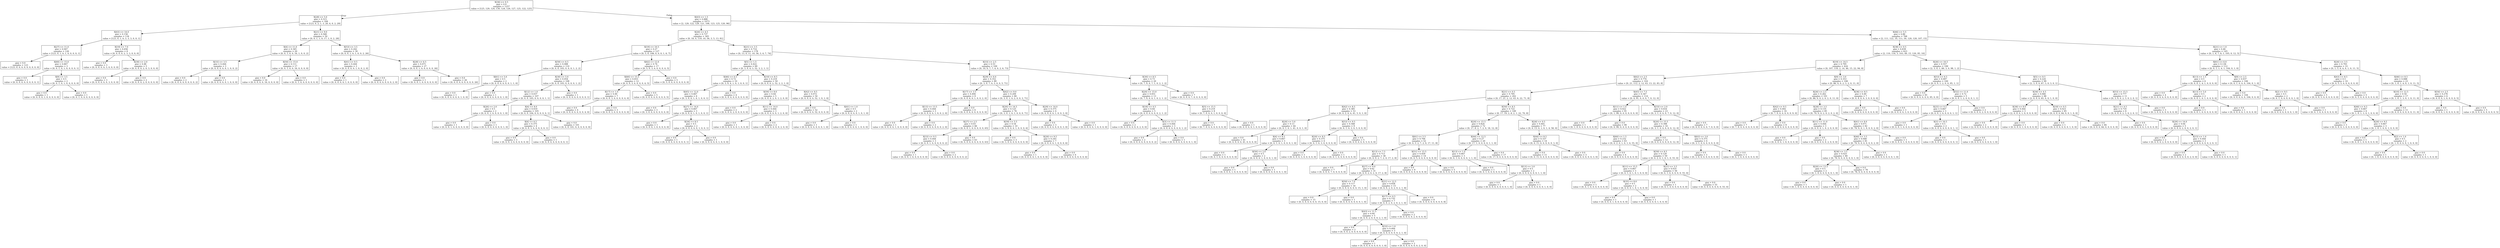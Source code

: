 digraph Tree {
node [shape=box] ;
0 [label="X[36] <= 0.5\ngini = 0.9\nsamples = 1257\nvalue = [125, 129, 124, 130, 124, 126, 127, 125, 122, 125]"] ;
1 [label="X[28] <= 5.0\ngini = 0.515\nsamples = 184\nvalue = [123, 0, 2, 1, 3, 20, 4, 0, 2, 29]"] ;
0 -> 1 [labeldistance=2.5, labelangle=45, headlabel="True"] ;
2 [label="X[43] <= 14.0\ngini = 0.156\nsamples = 134\nvalue = [123, 0, 1, 0, 3, 3, 3, 0, 0, 1]"] ;
1 -> 2 ;
3 [label="X[27] <= 11.0\ngini = 0.047\nsamples = 126\nvalue = [123, 0, 1, 0, 1, 0, 0, 0, 0, 1]"] ;
2 -> 3 ;
4 [label="gini = 0.0\nsamples = 123\nvalue = [123, 0, 0, 0, 0, 0, 0, 0, 0, 0]"] ;
3 -> 4 ;
5 [label="X[60] <= 15.0\ngini = 0.667\nsamples = 3\nvalue = [0, 0, 1, 0, 1, 0, 0, 0, 0, 1]"] ;
3 -> 5 ;
6 [label="gini = 0.0\nsamples = 1\nvalue = [0, 0, 0, 0, 0, 0, 0, 0, 0, 1]"] ;
5 -> 6 ;
7 [label="X[9] <= 3.5\ngini = 0.5\nsamples = 2\nvalue = [0, 0, 1, 0, 1, 0, 0, 0, 0, 0]"] ;
5 -> 7 ;
8 [label="gini = 0.0\nsamples = 1\nvalue = [0, 0, 0, 0, 1, 0, 0, 0, 0, 0]"] ;
7 -> 8 ;
9 [label="gini = 0.0\nsamples = 1\nvalue = [0, 0, 1, 0, 0, 0, 0, 0, 0, 0]"] ;
7 -> 9 ;
10 [label="X[19] <= 7.0\ngini = 0.656\nsamples = 8\nvalue = [0, 0, 0, 0, 2, 3, 3, 0, 0, 0]"] ;
2 -> 10 ;
11 [label="gini = 0.0\nsamples = 3\nvalue = [0, 0, 0, 0, 0, 3, 0, 0, 0, 0]"] ;
10 -> 11 ;
12 [label="X[30] <= 2.0\ngini = 0.48\nsamples = 5\nvalue = [0, 0, 0, 0, 2, 0, 3, 0, 0, 0]"] ;
10 -> 12 ;
13 [label="gini = 0.0\nsamples = 3\nvalue = [0, 0, 0, 0, 0, 0, 3, 0, 0, 0]"] ;
12 -> 13 ;
14 [label="gini = 0.0\nsamples = 2\nvalue = [0, 0, 0, 0, 2, 0, 0, 0, 0, 0]"] ;
12 -> 14 ;
15 [label="X[21] <= 9.0\ngini = 0.568\nsamples = 50\nvalue = [0, 0, 1, 1, 0, 17, 1, 0, 2, 28]"] ;
1 -> 15 ;
16 [label="X[4] <= 11.0\ngini = 0.345\nsamples = 20\nvalue = [0, 0, 1, 0, 0, 16, 1, 0, 0, 2]"] ;
15 -> 16 ;
17 [label="X[33] <= 3.5\ngini = 0.444\nsamples = 3\nvalue = [0, 0, 0, 0, 0, 0, 1, 0, 0, 2]"] ;
16 -> 17 ;
18 [label="gini = 0.0\nsamples = 2\nvalue = [0, 0, 0, 0, 0, 0, 0, 0, 0, 2]"] ;
17 -> 18 ;
19 [label="gini = 0.0\nsamples = 1\nvalue = [0, 0, 0, 0, 0, 0, 1, 0, 0, 0]"] ;
17 -> 19 ;
20 [label="X[50] <= 15.0\ngini = 0.111\nsamples = 17\nvalue = [0, 0, 1, 0, 0, 16, 0, 0, 0, 0]"] ;
16 -> 20 ;
21 [label="gini = 0.0\nsamples = 16\nvalue = [0, 0, 0, 0, 0, 16, 0, 0, 0, 0]"] ;
20 -> 21 ;
22 [label="gini = 0.0\nsamples = 1\nvalue = [0, 0, 1, 0, 0, 0, 0, 0, 0, 0]"] ;
20 -> 22 ;
23 [label="X[53] <= 3.5\ngini = 0.242\nsamples = 30\nvalue = [0, 0, 0, 1, 0, 1, 0, 0, 2, 26]"] ;
15 -> 23 ;
24 [label="X[41] <= 0.5\ngini = 0.444\nsamples = 3\nvalue = [0, 0, 0, 0, 0, 1, 0, 0, 2, 0]"] ;
23 -> 24 ;
25 [label="gini = 0.0\nsamples = 1\nvalue = [0, 0, 0, 0, 0, 1, 0, 0, 0, 0]"] ;
24 -> 25 ;
26 [label="gini = 0.0\nsamples = 2\nvalue = [0, 0, 0, 0, 0, 0, 0, 0, 2, 0]"] ;
24 -> 26 ;
27 [label="X[28] <= 6.5\ngini = 0.071\nsamples = 27\nvalue = [0, 0, 0, 1, 0, 0, 0, 0, 0, 26]"] ;
23 -> 27 ;
28 [label="gini = 0.0\nsamples = 1\nvalue = [0, 0, 0, 1, 0, 0, 0, 0, 0, 0]"] ;
27 -> 28 ;
29 [label="gini = 0.0\nsamples = 26\nvalue = [0, 0, 0, 0, 0, 0, 0, 0, 0, 26]"] ;
27 -> 29 ;
30 [label="X[43] <= 1.5\ngini = 0.888\nsamples = 1073\nvalue = [2, 129, 122, 129, 121, 106, 123, 125, 120, 96]"] ;
0 -> 30 [labeldistance=2.5, labelangle=-45, headlabel="False"] ;
31 [label="X[26] <= 4.5\ngini = 0.737\nsamples = 305\nvalue = [0, 18, 0, 119, 10, 56, 3, 5, 13, 81]"] ;
30 -> 31 ;
32 [label="X[19] <= 10.5\ngini = 0.27\nsamples = 127\nvalue = [0, 5, 0, 108, 0, 0, 0, 1, 6, 7]"] ;
31 -> 32 ;
33 [label="X[59] <= 6.5\ngini = 0.088\nsamples = 110\nvalue = [0, 0, 0, 105, 0, 0, 0, 1, 2, 2]"] ;
32 -> 33 ;
34 [label="X[61] <= 5.0\ngini = 0.5\nsamples = 2\nvalue = [0, 0, 0, 0, 0, 0, 0, 1, 1, 0]"] ;
33 -> 34 ;
35 [label="gini = 0.0\nsamples = 1\nvalue = [0, 0, 0, 0, 0, 0, 0, 1, 0, 0]"] ;
34 -> 35 ;
36 [label="gini = 0.0\nsamples = 1\nvalue = [0, 0, 0, 0, 0, 0, 0, 0, 1, 0]"] ;
34 -> 36 ;
37 [label="X[30] <= 5.0\ngini = 0.054\nsamples = 108\nvalue = [0, 0, 0, 105, 0, 0, 0, 0, 1, 2]"] ;
33 -> 37 ;
38 [label="X[12] <= 1.0\ngini = 0.037\nsamples = 107\nvalue = [0, 0, 0, 105, 0, 0, 0, 0, 1, 1]"] ;
37 -> 38 ;
39 [label="X[26] <= 2.0\ngini = 0.5\nsamples = 2\nvalue = [0, 0, 0, 1, 0, 0, 0, 0, 1, 0]"] ;
38 -> 39 ;
40 [label="gini = 0.0\nsamples = 1\nvalue = [0, 0, 0, 1, 0, 0, 0, 0, 0, 0]"] ;
39 -> 40 ;
41 [label="gini = 0.0\nsamples = 1\nvalue = [0, 0, 0, 0, 0, 0, 0, 0, 1, 0]"] ;
39 -> 41 ;
42 [label="X[4] <= 8.0\ngini = 0.019\nsamples = 105\nvalue = [0, 0, 0, 104, 0, 0, 0, 0, 0, 1]"] ;
38 -> 42 ;
43 [label="X[4] <= 6.5\ngini = 0.375\nsamples = 4\nvalue = [0, 0, 0, 3, 0, 0, 0, 0, 0, 1]"] ;
42 -> 43 ;
44 [label="gini = 0.0\nsamples = 3\nvalue = [0, 0, 0, 3, 0, 0, 0, 0, 0, 0]"] ;
43 -> 44 ;
45 [label="gini = 0.0\nsamples = 1\nvalue = [0, 0, 0, 0, 0, 0, 0, 0, 0, 1]"] ;
43 -> 45 ;
46 [label="gini = 0.0\nsamples = 101\nvalue = [0, 0, 0, 101, 0, 0, 0, 0, 0, 0]"] ;
42 -> 46 ;
47 [label="gini = 0.0\nsamples = 1\nvalue = [0, 0, 0, 0, 0, 0, 0, 0, 0, 1]"] ;
37 -> 47 ;
48 [label="X[62] <= 12.0\ngini = 0.74\nsamples = 17\nvalue = [0, 5, 0, 3, 0, 0, 0, 0, 4, 5]"] ;
32 -> 48 ;
49 [label="X[60] <= 15.5\ngini = 0.653\nsamples = 12\nvalue = [0, 0, 0, 3, 0, 0, 0, 0, 4, 5]"] ;
48 -> 49 ;
50 [label="X[17] <= 1.0\ngini = 0.49\nsamples = 7\nvalue = [0, 0, 0, 3, 0, 0, 0, 0, 4, 0]"] ;
49 -> 50 ;
51 [label="gini = 0.0\nsamples = 4\nvalue = [0, 0, 0, 0, 0, 0, 0, 0, 4, 0]"] ;
50 -> 51 ;
52 [label="gini = 0.0\nsamples = 3\nvalue = [0, 0, 0, 3, 0, 0, 0, 0, 0, 0]"] ;
50 -> 52 ;
53 [label="gini = 0.0\nsamples = 5\nvalue = [0, 0, 0, 0, 0, 0, 0, 0, 0, 5]"] ;
49 -> 53 ;
54 [label="gini = 0.0\nsamples = 5\nvalue = [0, 5, 0, 0, 0, 0, 0, 0, 0, 0]"] ;
48 -> 54 ;
55 [label="X[21] <= 3.5\ngini = 0.714\nsamples = 178\nvalue = [0, 13, 0, 11, 10, 56, 3, 4, 7, 74]"] ;
31 -> 55 ;
56 [label="X[5] <= 1.5\ngini = 0.422\nsamples = 69\nvalue = [0, 3, 0, 4, 3, 52, 3, 2, 1, 1]"] ;
55 -> 56 ;
57 [label="X[46] <= 6.5\ngini = 0.72\nsamples = 10\nvalue = [0, 3, 0, 4, 1, 0, 1, 0, 0, 1]"] ;
56 -> 57 ;
58 [label="X[45] <= 12.0\ngini = 0.667\nsamples = 6\nvalue = [0, 3, 0, 0, 1, 0, 1, 0, 0, 1]"] ;
57 -> 58 ;
59 [label="gini = 0.0\nsamples = 3\nvalue = [0, 3, 0, 0, 0, 0, 0, 0, 0, 0]"] ;
58 -> 59 ;
60 [label="X[27] <= 14.0\ngini = 0.667\nsamples = 3\nvalue = [0, 0, 0, 0, 1, 0, 1, 0, 0, 1]"] ;
58 -> 60 ;
61 [label="gini = 0.0\nsamples = 1\nvalue = [0, 0, 0, 0, 1, 0, 0, 0, 0, 0]"] ;
60 -> 61 ;
62 [label="X[34] <= 8.5\ngini = 0.5\nsamples = 2\nvalue = [0, 0, 0, 0, 0, 0, 1, 0, 0, 1]"] ;
60 -> 62 ;
63 [label="gini = 0.0\nsamples = 1\nvalue = [0, 0, 0, 0, 0, 0, 0, 0, 0, 1]"] ;
62 -> 63 ;
64 [label="gini = 0.0\nsamples = 1\nvalue = [0, 0, 0, 0, 0, 0, 1, 0, 0, 0]"] ;
62 -> 64 ;
65 [label="gini = 0.0\nsamples = 4\nvalue = [0, 0, 0, 4, 0, 0, 0, 0, 0, 0]"] ;
57 -> 65 ;
66 [label="X[10] <= 8.5\ngini = 0.219\nsamples = 59\nvalue = [0, 0, 0, 0, 2, 52, 2, 2, 1, 0]"] ;
56 -> 66 ;
67 [label="X[59] <= 8.0\ngini = 0.64\nsamples = 5\nvalue = [0, 0, 0, 0, 2, 0, 1, 2, 0, 0]"] ;
66 -> 67 ;
68 [label="gini = 0.0\nsamples = 2\nvalue = [0, 0, 0, 0, 2, 0, 0, 0, 0, 0]"] ;
67 -> 68 ;
69 [label="X[11] <= 14.0\ngini = 0.444\nsamples = 3\nvalue = [0, 0, 0, 0, 0, 0, 1, 2, 0, 0]"] ;
67 -> 69 ;
70 [label="gini = 0.0\nsamples = 1\nvalue = [0, 0, 0, 0, 0, 0, 1, 0, 0, 0]"] ;
69 -> 70 ;
71 [label="gini = 0.0\nsamples = 2\nvalue = [0, 0, 0, 0, 0, 0, 0, 2, 0, 0]"] ;
69 -> 71 ;
72 [label="X[42] <= 9.5\ngini = 0.072\nsamples = 54\nvalue = [0, 0, 0, 0, 0, 52, 1, 0, 1, 0]"] ;
66 -> 72 ;
73 [label="gini = 0.0\nsamples = 52\nvalue = [0, 0, 0, 0, 0, 52, 0, 0, 0, 0]"] ;
72 -> 73 ;
74 [label="X[41] <= 1.0\ngini = 0.5\nsamples = 2\nvalue = [0, 0, 0, 0, 0, 0, 1, 0, 1, 0]"] ;
72 -> 74 ;
75 [label="gini = 0.0\nsamples = 1\nvalue = [0, 0, 0, 0, 0, 0, 0, 0, 1, 0]"] ;
74 -> 75 ;
76 [label="gini = 0.0\nsamples = 1\nvalue = [0, 0, 0, 0, 0, 0, 1, 0, 0, 0]"] ;
74 -> 76 ;
77 [label="X[33] <= 2.5\ngini = 0.53\nsamples = 109\nvalue = [0, 10, 0, 7, 7, 4, 0, 2, 6, 73]"] ;
55 -> 77 ;
78 [label="X[29] <= 6.0\ngini = 0.352\nsamples = 89\nvalue = [0, 3, 0, 7, 0, 3, 0, 0, 5, 71]"] ;
77 -> 78 ;
79 [label="X[17] <= 3.5\ngini = 0.494\nsamples = 9\nvalue = [0, 0, 0, 6, 0, 1, 0, 0, 2, 0]"] ;
78 -> 79 ;
80 [label="X[13] <= 13.5\ngini = 0.444\nsamples = 3\nvalue = [0, 0, 0, 0, 0, 1, 0, 0, 2, 0]"] ;
79 -> 80 ;
81 [label="gini = 0.0\nsamples = 1\nvalue = [0, 0, 0, 0, 0, 1, 0, 0, 0, 0]"] ;
80 -> 81 ;
82 [label="gini = 0.0\nsamples = 2\nvalue = [0, 0, 0, 0, 0, 0, 0, 0, 2, 0]"] ;
80 -> 82 ;
83 [label="gini = 0.0\nsamples = 6\nvalue = [0, 0, 0, 6, 0, 0, 0, 0, 0, 0]"] ;
79 -> 83 ;
84 [label="X[42] <= 9.0\ngini = 0.209\nsamples = 80\nvalue = [0, 3, 0, 1, 0, 2, 0, 0, 3, 71]"] ;
78 -> 84 ;
85 [label="X[20] <= 14.5\ngini = 0.125\nsamples = 76\nvalue = [0, 3, 0, 1, 0, 1, 0, 0, 0, 71]"] ;
84 -> 85 ;
86 [label="X[27] <= 2.5\ngini = 0.03\nsamples = 66\nvalue = [0, 0, 0, 1, 0, 0, 0, 0, 0, 65]"] ;
85 -> 86 ;
87 [label="X[33] <= 0.5\ngini = 0.444\nsamples = 3\nvalue = [0, 0, 0, 1, 0, 0, 0, 0, 0, 2]"] ;
86 -> 87 ;
88 [label="gini = 0.0\nsamples = 1\nvalue = [0, 0, 0, 1, 0, 0, 0, 0, 0, 0]"] ;
87 -> 88 ;
89 [label="gini = 0.0\nsamples = 2\nvalue = [0, 0, 0, 0, 0, 0, 0, 0, 0, 2]"] ;
87 -> 89 ;
90 [label="gini = 0.0\nsamples = 63\nvalue = [0, 0, 0, 0, 0, 0, 0, 0, 0, 63]"] ;
86 -> 90 ;
91 [label="X[59] <= 5.5\ngini = 0.54\nsamples = 10\nvalue = [0, 3, 0, 0, 0, 1, 0, 0, 0, 6]"] ;
85 -> 91 ;
92 [label="gini = 0.0\nsamples = 3\nvalue = [0, 3, 0, 0, 0, 0, 0, 0, 0, 0]"] ;
91 -> 92 ;
93 [label="X[29] <= 9.5\ngini = 0.245\nsamples = 7\nvalue = [0, 0, 0, 0, 0, 1, 0, 0, 0, 6]"] ;
91 -> 93 ;
94 [label="gini = 0.0\nsamples = 1\nvalue = [0, 0, 0, 0, 0, 1, 0, 0, 0, 0]"] ;
93 -> 94 ;
95 [label="gini = 0.0\nsamples = 6\nvalue = [0, 0, 0, 0, 0, 0, 0, 0, 0, 6]"] ;
93 -> 95 ;
96 [label="X[29] <= 14.0\ngini = 0.375\nsamples = 4\nvalue = [0, 0, 0, 0, 0, 1, 0, 0, 3, 0]"] ;
84 -> 96 ;
97 [label="gini = 0.0\nsamples = 3\nvalue = [0, 0, 0, 0, 0, 0, 0, 0, 3, 0]"] ;
96 -> 97 ;
98 [label="gini = 0.0\nsamples = 1\nvalue = [0, 0, 0, 0, 0, 1, 0, 0, 0, 0]"] ;
96 -> 98 ;
99 [label="X[30] <= 8.5\ngini = 0.73\nsamples = 20\nvalue = [0, 7, 0, 0, 7, 1, 0, 2, 1, 2]"] ;
77 -> 99 ;
100 [label="X[20] <= 15.0\ngini = 0.651\nsamples = 13\nvalue = [0, 7, 0, 0, 0, 1, 0, 2, 1, 2]"] ;
99 -> 100 ;
101 [label="X[18] <= 4.5\ngini = 0.64\nsamples = 5\nvalue = [0, 0, 0, 0, 0, 0, 0, 2, 1, 2]"] ;
100 -> 101 ;
102 [label="gini = 0.0\nsamples = 2\nvalue = [0, 0, 0, 0, 0, 0, 0, 2, 0, 0]"] ;
101 -> 102 ;
103 [label="X[3] <= 11.5\ngini = 0.444\nsamples = 3\nvalue = [0, 0, 0, 0, 0, 0, 0, 0, 1, 2]"] ;
101 -> 103 ;
104 [label="gini = 0.0\nsamples = 2\nvalue = [0, 0, 0, 0, 0, 0, 0, 0, 0, 2]"] ;
103 -> 104 ;
105 [label="gini = 0.0\nsamples = 1\nvalue = [0, 0, 0, 0, 0, 0, 0, 0, 1, 0]"] ;
103 -> 105 ;
106 [label="X[5] <= 15.5\ngini = 0.219\nsamples = 8\nvalue = [0, 7, 0, 0, 0, 1, 0, 0, 0, 0]"] ;
100 -> 106 ;
107 [label="gini = 0.0\nsamples = 7\nvalue = [0, 7, 0, 0, 0, 0, 0, 0, 0, 0]"] ;
106 -> 107 ;
108 [label="gini = 0.0\nsamples = 1\nvalue = [0, 0, 0, 0, 0, 1, 0, 0, 0, 0]"] ;
106 -> 108 ;
109 [label="gini = 0.0\nsamples = 7\nvalue = [0, 0, 0, 0, 7, 0, 0, 0, 0, 0]"] ;
99 -> 109 ;
110 [label="X[46] <= 5.5\ngini = 0.86\nsamples = 768\nvalue = [2, 111, 122, 10, 111, 50, 120, 120, 107, 15]"] ;
30 -> 110 ;
111 [label="X[38] <= 0.5\ngini = 0.839\nsamples = 623\nvalue = [2, 110, 116, 3, 103, 49, 15, 120, 95, 10]"] ;
110 -> 111 ;
112 [label="X[19] <= 14.5\ngini = 0.795\nsamples = 424\nvalue = [0, 107, 116, 2, 14, 46, 15, 22, 94, 8]"] ;
111 -> 112 ;
113 [label="X[62] <= 2.5\ngini = 0.774\nsamples = 316\nvalue = [0, 21, 112, 2, 12, 43, 13, 22, 83, 8]"] ;
112 -> 113 ;
114 [label="X[21] <= 0.5\ngini = 0.795\nsamples = 202\nvalue = [0, 17, 21, 2, 12, 43, 6, 22, 71, 8]"] ;
113 -> 114 ;
115 [label="X[42] <= 8.5\ngini = 0.385\nsamples = 53\nvalue = [0, 0, 2, 0, 4, 41, 5, 0, 1, 0]"] ;
114 -> 115 ;
116 [label="X[20] <= 5.0\ngini = 0.13\nsamples = 44\nvalue = [0, 0, 1, 0, 1, 41, 0, 0, 1, 0]"] ;
115 -> 116 ;
117 [label="gini = 0.0\nsamples = 41\nvalue = [0, 0, 0, 0, 0, 41, 0, 0, 0, 0]"] ;
116 -> 117 ;
118 [label="X[4] <= 8.5\ngini = 0.667\nsamples = 3\nvalue = [0, 0, 1, 0, 1, 0, 0, 0, 1, 0]"] ;
116 -> 118 ;
119 [label="gini = 0.0\nsamples = 1\nvalue = [0, 0, 1, 0, 0, 0, 0, 0, 0, 0]"] ;
118 -> 119 ;
120 [label="X[50] <= 2.0\ngini = 0.5\nsamples = 2\nvalue = [0, 0, 0, 0, 1, 0, 0, 0, 1, 0]"] ;
118 -> 120 ;
121 [label="gini = 0.0\nsamples = 1\nvalue = [0, 0, 0, 0, 1, 0, 0, 0, 0, 0]"] ;
120 -> 121 ;
122 [label="gini = 0.0\nsamples = 1\nvalue = [0, 0, 0, 0, 0, 0, 0, 0, 1, 0]"] ;
120 -> 122 ;
123 [label="X[53] <= 9.5\ngini = 0.568\nsamples = 9\nvalue = [0, 0, 1, 0, 3, 0, 5, 0, 0, 0]"] ;
115 -> 123 ;
124 [label="X[20] <= 8.5\ngini = 0.375\nsamples = 4\nvalue = [0, 0, 1, 0, 3, 0, 0, 0, 0, 0]"] ;
123 -> 124 ;
125 [label="gini = 0.0\nsamples = 3\nvalue = [0, 0, 0, 0, 3, 0, 0, 0, 0, 0]"] ;
124 -> 125 ;
126 [label="gini = 0.0\nsamples = 1\nvalue = [0, 0, 1, 0, 0, 0, 0, 0, 0, 0]"] ;
124 -> 126 ;
127 [label="gini = 0.0\nsamples = 5\nvalue = [0, 0, 0, 0, 0, 0, 5, 0, 0, 0]"] ;
123 -> 127 ;
128 [label="X[50] <= 8.5\ngini = 0.722\nsamples = 149\nvalue = [0, 17, 19, 2, 8, 2, 1, 22, 70, 8]"] ;
114 -> 128 ;
129 [label="X[20] <= 15.5\ngini = 0.824\nsamples = 72\nvalue = [0, 17, 6, 2, 7, 2, 0, 18, 12, 8]"] ;
128 -> 129 ;
130 [label="X[61] <= 5.5\ngini = 0.794\nsamples = 52\nvalue = [0, 0, 5, 2, 7, 2, 0, 17, 11, 8]"] ;
129 -> 130 ;
131 [label="X[13] <= 7.5\ngini = 0.713\nsamples = 38\nvalue = [0, 0, 0, 2, 7, 2, 0, 17, 2, 8]"] ;
130 -> 131 ;
132 [label="gini = 0.0\nsamples = 7\nvalue = [0, 0, 0, 0, 7, 0, 0, 0, 0, 0]"] ;
131 -> 132 ;
133 [label="X[27] <= 9.0\ngini = 0.62\nsamples = 31\nvalue = [0, 0, 0, 2, 0, 2, 0, 17, 2, 8]"] ;
131 -> 133 ;
134 [label="X[50] <= 7.0\ngini = 0.117\nsamples = 16\nvalue = [0, 0, 0, 0, 0, 0, 0, 15, 1, 0]"] ;
133 -> 134 ;
135 [label="gini = 0.0\nsamples = 15\nvalue = [0, 0, 0, 0, 0, 0, 0, 15, 0, 0]"] ;
134 -> 135 ;
136 [label="gini = 0.0\nsamples = 1\nvalue = [0, 0, 0, 0, 0, 0, 0, 0, 1, 0]"] ;
134 -> 136 ;
137 [label="X[21] <= 12.5\ngini = 0.658\nsamples = 15\nvalue = [0, 0, 0, 2, 0, 2, 0, 2, 1, 8]"] ;
133 -> 137 ;
138 [label="X[17] <= 4.5\ngini = 0.735\nsamples = 7\nvalue = [0, 0, 0, 2, 0, 2, 0, 2, 1, 0]"] ;
137 -> 138 ;
139 [label="X[43] <= 11.5\ngini = 0.64\nsamples = 5\nvalue = [0, 0, 0, 2, 0, 0, 0, 2, 1, 0]"] ;
138 -> 139 ;
140 [label="gini = 0.0\nsamples = 2\nvalue = [0, 0, 0, 2, 0, 0, 0, 0, 0, 0]"] ;
139 -> 140 ;
141 [label="X[33] <= 1.0\ngini = 0.444\nsamples = 3\nvalue = [0, 0, 0, 0, 0, 0, 0, 2, 1, 0]"] ;
139 -> 141 ;
142 [label="gini = 0.0\nsamples = 1\nvalue = [0, 0, 0, 0, 0, 0, 0, 0, 1, 0]"] ;
141 -> 142 ;
143 [label="gini = 0.0\nsamples = 2\nvalue = [0, 0, 0, 0, 0, 0, 0, 2, 0, 0]"] ;
141 -> 143 ;
144 [label="gini = 0.0\nsamples = 2\nvalue = [0, 0, 0, 0, 0, 2, 0, 0, 0, 0]"] ;
138 -> 144 ;
145 [label="gini = 0.0\nsamples = 8\nvalue = [0, 0, 0, 0, 0, 0, 0, 0, 0, 8]"] ;
137 -> 145 ;
146 [label="X[51] <= 15.5\ngini = 0.459\nsamples = 14\nvalue = [0, 0, 5, 0, 0, 0, 0, 0, 9, 0]"] ;
130 -> 146 ;
147 [label="gini = 0.0\nsamples = 9\nvalue = [0, 0, 0, 0, 0, 0, 0, 0, 9, 0]"] ;
146 -> 147 ;
148 [label="gini = 0.0\nsamples = 5\nvalue = [0, 0, 5, 0, 0, 0, 0, 0, 0, 0]"] ;
146 -> 148 ;
149 [label="X[44] <= 12.5\ngini = 0.27\nsamples = 20\nvalue = [0, 17, 1, 0, 0, 0, 0, 1, 1, 0]"] ;
129 -> 149 ;
150 [label="X[13] <= 1.0\ngini = 0.667\nsamples = 3\nvalue = [0, 0, 1, 0, 0, 0, 0, 1, 1, 0]"] ;
149 -> 150 ;
151 [label="gini = 0.0\nsamples = 1\nvalue = [0, 0, 1, 0, 0, 0, 0, 0, 0, 0]"] ;
150 -> 151 ;
152 [label="X[13] <= 3.0\ngini = 0.5\nsamples = 2\nvalue = [0, 0, 0, 0, 0, 0, 0, 1, 1, 0]"] ;
150 -> 152 ;
153 [label="gini = 0.0\nsamples = 1\nvalue = [0, 0, 0, 0, 0, 0, 0, 0, 1, 0]"] ;
152 -> 153 ;
154 [label="gini = 0.0\nsamples = 1\nvalue = [0, 0, 0, 0, 0, 0, 0, 1, 0, 0]"] ;
152 -> 154 ;
155 [label="gini = 0.0\nsamples = 17\nvalue = [0, 17, 0, 0, 0, 0, 0, 0, 0, 0]"] ;
149 -> 155 ;
156 [label="X[26] <= 0.5\ngini = 0.401\nsamples = 77\nvalue = [0, 0, 13, 0, 1, 0, 1, 4, 58, 0]"] ;
128 -> 156 ;
157 [label="X[44] <= 8.5\ngini = 0.337\nsamples = 14\nvalue = [0, 0, 11, 0, 0, 0, 0, 0, 3, 0]"] ;
156 -> 157 ;
158 [label="gini = 0.0\nsamples = 11\nvalue = [0, 0, 11, 0, 0, 0, 0, 0, 0, 0]"] ;
157 -> 158 ;
159 [label="gini = 0.0\nsamples = 3\nvalue = [0, 0, 0, 0, 0, 0, 0, 0, 3, 0]"] ;
157 -> 159 ;
160 [label="X[60] <= 1.5\ngini = 0.232\nsamples = 63\nvalue = [0, 0, 2, 0, 1, 0, 1, 4, 55, 0]"] ;
156 -> 160 ;
161 [label="gini = 0.0\nsamples = 4\nvalue = [0, 0, 0, 0, 0, 0, 0, 4, 0, 0]"] ;
160 -> 161 ;
162 [label="X[59] <= 8.5\ngini = 0.129\nsamples = 59\nvalue = [0, 0, 2, 0, 1, 0, 1, 0, 55, 0]"] ;
160 -> 162 ;
163 [label="X[11] <= 15.5\ngini = 0.667\nsamples = 3\nvalue = [0, 0, 1, 0, 1, 0, 1, 0, 0, 0]"] ;
162 -> 163 ;
164 [label="gini = 0.0\nsamples = 1\nvalue = [0, 0, 1, 0, 0, 0, 0, 0, 0, 0]"] ;
163 -> 164 ;
165 [label="X[35] <= 8.0\ngini = 0.5\nsamples = 2\nvalue = [0, 0, 0, 0, 1, 0, 1, 0, 0, 0]"] ;
163 -> 165 ;
166 [label="gini = 0.0\nsamples = 1\nvalue = [0, 0, 0, 0, 1, 0, 0, 0, 0, 0]"] ;
165 -> 166 ;
167 [label="gini = 0.0\nsamples = 1\nvalue = [0, 0, 0, 0, 0, 0, 1, 0, 0, 0]"] ;
165 -> 167 ;
168 [label="X[21] <= 3.5\ngini = 0.035\nsamples = 56\nvalue = [0, 0, 1, 0, 0, 0, 0, 0, 55, 0]"] ;
162 -> 168 ;
169 [label="gini = 0.0\nsamples = 1\nvalue = [0, 0, 1, 0, 0, 0, 0, 0, 0, 0]"] ;
168 -> 169 ;
170 [label="gini = 0.0\nsamples = 55\nvalue = [0, 0, 0, 0, 0, 0, 0, 0, 55, 0]"] ;
168 -> 170 ;
171 [label="X[45] <= 7.5\ngini = 0.347\nsamples = 114\nvalue = [0, 4, 91, 0, 0, 0, 7, 0, 12, 0]"] ;
113 -> 171 ;
172 [label="X[11] <= 1.0\ngini = 0.022\nsamples = 91\nvalue = [0, 1, 90, 0, 0, 0, 0, 0, 0, 0]"] ;
171 -> 172 ;
173 [label="gini = 0.0\nsamples = 1\nvalue = [0, 1, 0, 0, 0, 0, 0, 0, 0, 0]"] ;
172 -> 173 ;
174 [label="gini = 0.0\nsamples = 90\nvalue = [0, 0, 90, 0, 0, 0, 0, 0, 0, 0]"] ;
172 -> 174 ;
175 [label="X[33] <= 2.0\ngini = 0.616\nsamples = 23\nvalue = [0, 3, 1, 0, 0, 0, 7, 0, 12, 0]"] ;
171 -> 175 ;
176 [label="X[20] <= 15.5\ngini = 0.398\nsamples = 16\nvalue = [0, 3, 1, 0, 0, 0, 0, 0, 12, 0]"] ;
175 -> 176 ;
177 [label="gini = 0.0\nsamples = 12\nvalue = [0, 0, 0, 0, 0, 0, 0, 0, 12, 0]"] ;
176 -> 177 ;
178 [label="X[63] <= 3.0\ngini = 0.375\nsamples = 4\nvalue = [0, 3, 1, 0, 0, 0, 0, 0, 0, 0]"] ;
176 -> 178 ;
179 [label="gini = 0.0\nsamples = 3\nvalue = [0, 3, 0, 0, 0, 0, 0, 0, 0, 0]"] ;
178 -> 179 ;
180 [label="gini = 0.0\nsamples = 1\nvalue = [0, 0, 1, 0, 0, 0, 0, 0, 0, 0]"] ;
178 -> 180 ;
181 [label="gini = 0.0\nsamples = 7\nvalue = [0, 0, 0, 0, 0, 0, 7, 0, 0, 0]"] ;
175 -> 181 ;
182 [label="X[9] <= 3.0\ngini = 0.353\nsamples = 108\nvalue = [0, 86, 4, 0, 2, 3, 2, 0, 11, 0]"] ;
112 -> 182 ;
183 [label="X[26] <= 2.5\ngini = 0.262\nsamples = 101\nvalue = [0, 86, 0, 0, 2, 0, 2, 0, 11, 0]"] ;
182 -> 183 ;
184 [label="X[42] <= 9.5\ngini = 0.492\nsamples = 16\nvalue = [0, 7, 0, 0, 0, 0, 0, 0, 9, 0]"] ;
183 -> 184 ;
185 [label="gini = 0.0\nsamples = 7\nvalue = [0, 7, 0, 0, 0, 0, 0, 0, 0, 0]"] ;
184 -> 185 ;
186 [label="gini = 0.0\nsamples = 9\nvalue = [0, 0, 0, 0, 0, 0, 0, 0, 9, 0]"] ;
184 -> 186 ;
187 [label="X[28] <= 3.5\ngini = 0.135\nsamples = 85\nvalue = [0, 79, 0, 0, 2, 0, 2, 0, 2, 0]"] ;
183 -> 187 ;
188 [label="X[11] <= 11.0\ngini = 0.444\nsamples = 3\nvalue = [0, 0, 0, 0, 1, 0, 2, 0, 0, 0]"] ;
187 -> 188 ;
189 [label="gini = 0.0\nsamples = 1\nvalue = [0, 0, 0, 0, 1, 0, 0, 0, 0, 0]"] ;
188 -> 189 ;
190 [label="gini = 0.0\nsamples = 2\nvalue = [0, 0, 0, 0, 0, 0, 2, 0, 0, 0]"] ;
188 -> 190 ;
191 [label="X[41] <= 8.0\ngini = 0.071\nsamples = 82\nvalue = [0, 79, 0, 0, 1, 0, 0, 0, 2, 0]"] ;
187 -> 191 ;
192 [label="X[46] <= 3.5\ngini = 0.048\nsamples = 81\nvalue = [0, 79, 0, 0, 0, 0, 0, 0, 2, 0]"] ;
191 -> 192 ;
193 [label="X[36] <= 3.5\ngini = 0.025\nsamples = 80\nvalue = [0, 79, 0, 0, 0, 0, 0, 0, 1, 0]"] ;
192 -> 193 ;
194 [label="X[20] <= 13.5\ngini = 0.5\nsamples = 2\nvalue = [0, 1, 0, 0, 0, 0, 0, 0, 1, 0]"] ;
193 -> 194 ;
195 [label="gini = 0.0\nsamples = 1\nvalue = [0, 1, 0, 0, 0, 0, 0, 0, 0, 0]"] ;
194 -> 195 ;
196 [label="gini = 0.0\nsamples = 1\nvalue = [0, 0, 0, 0, 0, 0, 0, 0, 1, 0]"] ;
194 -> 196 ;
197 [label="gini = 0.0\nsamples = 78\nvalue = [0, 78, 0, 0, 0, 0, 0, 0, 0, 0]"] ;
193 -> 197 ;
198 [label="gini = 0.0\nsamples = 1\nvalue = [0, 0, 0, 0, 0, 0, 0, 0, 1, 0]"] ;
192 -> 198 ;
199 [label="gini = 0.0\nsamples = 1\nvalue = [0, 0, 0, 0, 1, 0, 0, 0, 0, 0]"] ;
191 -> 199 ;
200 [label="X[36] <= 8.5\ngini = 0.49\nsamples = 7\nvalue = [0, 0, 4, 0, 0, 3, 0, 0, 0, 0]"] ;
182 -> 200 ;
201 [label="gini = 0.0\nsamples = 4\nvalue = [0, 0, 4, 0, 0, 0, 0, 0, 0, 0]"] ;
200 -> 201 ;
202 [label="gini = 0.0\nsamples = 3\nvalue = [0, 0, 0, 0, 0, 3, 0, 0, 0, 0]"] ;
200 -> 202 ;
203 [label="X[26] <= 10.5\ngini = 0.557\nsamples = 199\nvalue = [2, 3, 0, 1, 89, 3, 0, 98, 1, 2]"] ;
111 -> 203 ;
204 [label="X[53] <= 6.5\ngini = 0.097\nsamples = 100\nvalue = [0, 0, 0, 1, 2, 0, 0, 95, 1, 1]"] ;
203 -> 204 ;
205 [label="gini = 0.0\nsamples = 95\nvalue = [0, 0, 0, 0, 0, 0, 0, 95, 0, 0]"] ;
204 -> 205 ;
206 [label="X[52] <= 11.0\ngini = 0.72\nsamples = 5\nvalue = [0, 0, 0, 1, 2, 0, 0, 0, 1, 1]"] ;
204 -> 206 ;
207 [label="X[25] <= 0.5\ngini = 0.667\nsamples = 3\nvalue = [0, 0, 0, 1, 0, 0, 0, 0, 1, 1]"] ;
206 -> 207 ;
208 [label="gini = 0.0\nsamples = 1\nvalue = [0, 0, 0, 1, 0, 0, 0, 0, 0, 0]"] ;
207 -> 208 ;
209 [label="X[3] <= 10.5\ngini = 0.5\nsamples = 2\nvalue = [0, 0, 0, 0, 0, 0, 0, 0, 1, 1]"] ;
207 -> 209 ;
210 [label="gini = 0.0\nsamples = 1\nvalue = [0, 0, 0, 0, 0, 0, 0, 0, 0, 1]"] ;
209 -> 210 ;
211 [label="gini = 0.0\nsamples = 1\nvalue = [0, 0, 0, 0, 0, 0, 0, 0, 1, 0]"] ;
209 -> 211 ;
212 [label="gini = 0.0\nsamples = 2\nvalue = [0, 0, 0, 0, 2, 0, 0, 0, 0, 0]"] ;
206 -> 212 ;
213 [label="X[5] <= 9.5\ngini = 0.224\nsamples = 99\nvalue = [2, 3, 0, 0, 87, 3, 0, 3, 0, 1]"] ;
203 -> 213 ;
214 [label="X[36] <= 4.5\ngini = 0.066\nsamples = 88\nvalue = [2, 0, 0, 0, 85, 0, 0, 1, 0, 0]"] ;
213 -> 214 ;
215 [label="X[38] <= 8.0\ngini = 0.444\nsamples = 3\nvalue = [2, 0, 0, 0, 1, 0, 0, 0, 0, 0]"] ;
214 -> 215 ;
216 [label="gini = 0.0\nsamples = 2\nvalue = [2, 0, 0, 0, 0, 0, 0, 0, 0, 0]"] ;
215 -> 216 ;
217 [label="gini = 0.0\nsamples = 1\nvalue = [0, 0, 0, 0, 1, 0, 0, 0, 0, 0]"] ;
215 -> 217 ;
218 [label="X[18] <= 0.5\ngini = 0.023\nsamples = 85\nvalue = [0, 0, 0, 0, 84, 0, 0, 1, 0, 0]"] ;
214 -> 218 ;
219 [label="gini = 0.0\nsamples = 1\nvalue = [0, 0, 0, 0, 0, 0, 0, 1, 0, 0]"] ;
218 -> 219 ;
220 [label="gini = 0.0\nsamples = 84\nvalue = [0, 0, 0, 0, 84, 0, 0, 0, 0, 0]"] ;
218 -> 220 ;
221 [label="X[53] <= 15.5\ngini = 0.777\nsamples = 11\nvalue = [0, 3, 0, 0, 2, 3, 0, 2, 0, 1]"] ;
213 -> 221 ;
222 [label="X[21] <= 4.5\ngini = 0.719\nsamples = 8\nvalue = [0, 0, 0, 0, 2, 3, 0, 2, 0, 1]"] ;
221 -> 222 ;
223 [label="gini = 0.0\nsamples = 3\nvalue = [0, 0, 0, 0, 0, 3, 0, 0, 0, 0]"] ;
222 -> 223 ;
224 [label="X[29] <= 14.0\ngini = 0.64\nsamples = 5\nvalue = [0, 0, 0, 0, 2, 0, 0, 2, 0, 1]"] ;
222 -> 224 ;
225 [label="gini = 0.0\nsamples = 2\nvalue = [0, 0, 0, 0, 2, 0, 0, 0, 0, 0]"] ;
224 -> 225 ;
226 [label="X[15] <= 1.0\ngini = 0.444\nsamples = 3\nvalue = [0, 0, 0, 0, 0, 0, 0, 2, 0, 1]"] ;
224 -> 226 ;
227 [label="gini = 0.0\nsamples = 2\nvalue = [0, 0, 0, 0, 0, 0, 0, 2, 0, 0]"] ;
226 -> 227 ;
228 [label="gini = 0.0\nsamples = 1\nvalue = [0, 0, 0, 0, 0, 0, 0, 0, 0, 1]"] ;
226 -> 228 ;
229 [label="gini = 0.0\nsamples = 3\nvalue = [0, 3, 0, 0, 0, 0, 0, 0, 0, 0]"] ;
221 -> 229 ;
230 [label="X[21] <= 1.0\ngini = 0.46\nsamples = 145\nvalue = [0, 1, 6, 7, 8, 1, 105, 0, 12, 5]"] ;
110 -> 230 ;
231 [label="X[61] <= 6.0\ngini = 0.136\nsamples = 112\nvalue = [0, 0, 1, 1, 4, 1, 104, 0, 1, 0]"] ;
230 -> 231 ;
232 [label="X[13] <= 1.5\ngini = 0.5\nsamples = 6\nvalue = [0, 0, 0, 1, 4, 1, 0, 0, 0, 0]"] ;
231 -> 232 ;
233 [label="gini = 0.0\nsamples = 4\nvalue = [0, 0, 0, 0, 4, 0, 0, 0, 0, 0]"] ;
232 -> 233 ;
234 [label="X[13] <= 5.0\ngini = 0.5\nsamples = 2\nvalue = [0, 0, 0, 1, 0, 1, 0, 0, 0, 0]"] ;
232 -> 234 ;
235 [label="gini = 0.0\nsamples = 1\nvalue = [0, 0, 0, 1, 0, 0, 0, 0, 0, 0]"] ;
234 -> 235 ;
236 [label="gini = 0.0\nsamples = 1\nvalue = [0, 0, 0, 0, 0, 1, 0, 0, 0, 0]"] ;
234 -> 236 ;
237 [label="X[9] <= 2.5\ngini = 0.037\nsamples = 106\nvalue = [0, 0, 1, 0, 0, 0, 104, 0, 1, 0]"] ;
231 -> 237 ;
238 [label="gini = 0.0\nsamples = 104\nvalue = [0, 0, 0, 0, 0, 0, 104, 0, 0, 0]"] ;
237 -> 238 ;
239 [label="X[2] <= 9.5\ngini = 0.5\nsamples = 2\nvalue = [0, 0, 1, 0, 0, 0, 0, 0, 1, 0]"] ;
237 -> 239 ;
240 [label="gini = 0.0\nsamples = 1\nvalue = [0, 0, 0, 0, 0, 0, 0, 0, 1, 0]"] ;
239 -> 240 ;
241 [label="gini = 0.0\nsamples = 1\nvalue = [0, 0, 1, 0, 0, 0, 0, 0, 0, 0]"] ;
239 -> 241 ;
242 [label="X[26] <= 3.5\ngini = 0.793\nsamples = 33\nvalue = [0, 1, 5, 6, 4, 0, 1, 0, 11, 5]"] ;
230 -> 242 ;
243 [label="X[43] <= 8.5\ngini = 0.5\nsamples = 10\nvalue = [0, 0, 5, 5, 0, 0, 0, 0, 0, 0]"] ;
242 -> 243 ;
244 [label="gini = 0.0\nsamples = 5\nvalue = [0, 0, 0, 5, 0, 0, 0, 0, 0, 0]"] ;
243 -> 244 ;
245 [label="gini = 0.0\nsamples = 5\nvalue = [0, 0, 5, 0, 0, 0, 0, 0, 0, 0]"] ;
243 -> 245 ;
246 [label="X[46] <= 8.5\ngini = 0.688\nsamples = 23\nvalue = [0, 1, 0, 1, 4, 0, 1, 0, 11, 5]"] ;
242 -> 246 ;
247 [label="X[10] <= 12.5\ngini = 0.54\nsamples = 17\nvalue = [0, 1, 0, 1, 3, 0, 1, 0, 11, 0]"] ;
246 -> 247 ;
248 [label="X[46] <= 6.5\ngini = 0.667\nsamples = 6\nvalue = [0, 1, 0, 1, 3, 0, 1, 0, 0, 0]"] ;
247 -> 248 ;
249 [label="gini = 0.0\nsamples = 3\nvalue = [0, 0, 0, 0, 3, 0, 0, 0, 0, 0]"] ;
248 -> 249 ;
250 [label="X[26] <= 9.5\ngini = 0.667\nsamples = 3\nvalue = [0, 1, 0, 1, 0, 0, 1, 0, 0, 0]"] ;
248 -> 250 ;
251 [label="gini = 0.0\nsamples = 1\nvalue = [0, 0, 0, 1, 0, 0, 0, 0, 0, 0]"] ;
250 -> 251 ;
252 [label="X[2] <= 1.0\ngini = 0.5\nsamples = 2\nvalue = [0, 1, 0, 0, 0, 0, 1, 0, 0, 0]"] ;
250 -> 252 ;
253 [label="gini = 0.0\nsamples = 1\nvalue = [0, 1, 0, 0, 0, 0, 0, 0, 0, 0]"] ;
252 -> 253 ;
254 [label="gini = 0.0\nsamples = 1\nvalue = [0, 0, 0, 0, 0, 0, 1, 0, 0, 0]"] ;
252 -> 254 ;
255 [label="gini = 0.0\nsamples = 11\nvalue = [0, 0, 0, 0, 0, 0, 0, 0, 11, 0]"] ;
247 -> 255 ;
256 [label="X[54] <= 2.5\ngini = 0.278\nsamples = 6\nvalue = [0, 0, 0, 0, 1, 0, 0, 0, 0, 5]"] ;
246 -> 256 ;
257 [label="gini = 0.0\nsamples = 1\nvalue = [0, 0, 0, 0, 1, 0, 0, 0, 0, 0]"] ;
256 -> 257 ;
258 [label="gini = 0.0\nsamples = 5\nvalue = [0, 0, 0, 0, 0, 0, 0, 0, 0, 5]"] ;
256 -> 258 ;
}